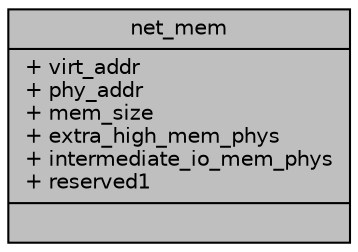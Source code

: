 digraph "net_mem"
{
 // INTERACTIVE_SVG=YES
 // LATEX_PDF_SIZE
  bgcolor="transparent";
  edge [fontname="Helvetica",fontsize="10",labelfontname="Helvetica",labelfontsize="10"];
  node [fontname="Helvetica",fontsize="10",shape=record];
  Node1 [label="{net_mem\n|+ virt_addr\l+ phy_addr\l+ mem_size\l+ extra_high_mem_phys\l+ intermediate_io_mem_phys\l+ reserved1\l|}",height=0.2,width=0.4,color="black", fillcolor="grey75", style="filled", fontcolor="black",tooltip="The network memory description."];
}
